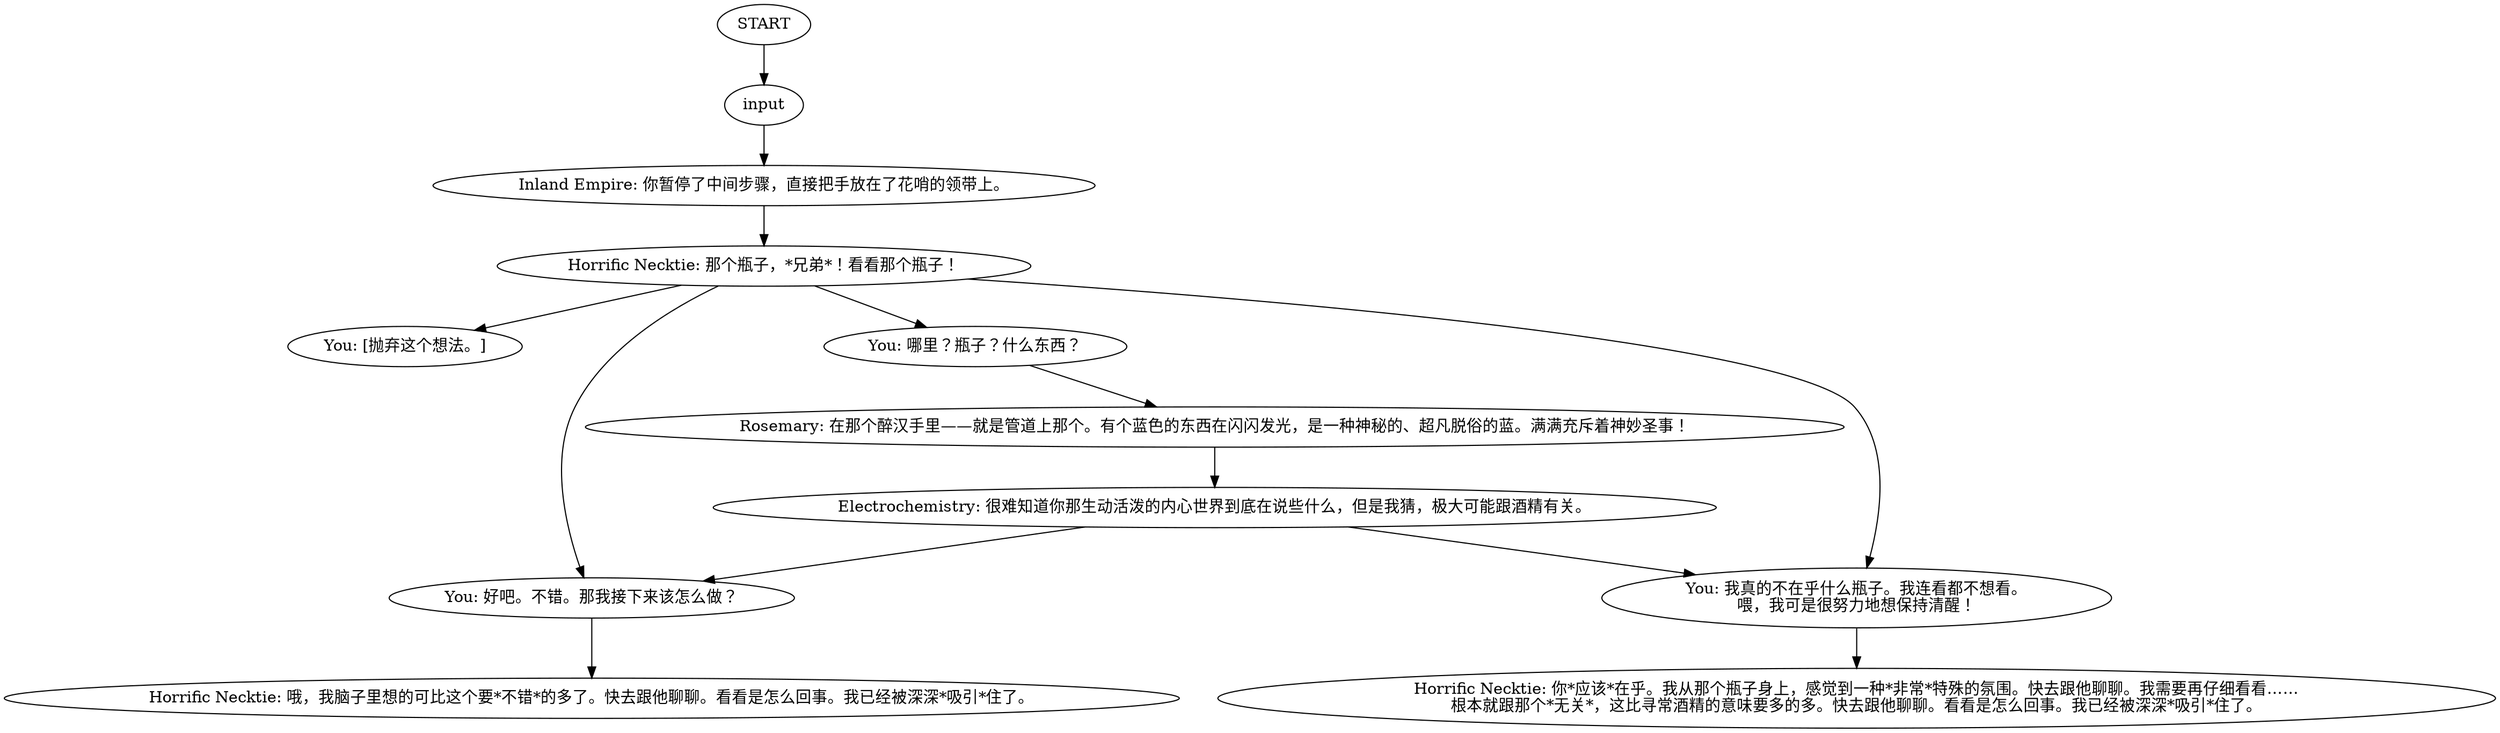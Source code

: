 # VILLAGE ORB / spirit necktie
# horrific necktie reacting to the bottle and urging you to buy it because otherwise buying the medicial spirit lacks foreshadowing and is too missable.
# ==================================================
digraph G {
	  0 [label="START"];
	  1 [label="input"];
	  2 [label="You: [抛弃这个想法。]"];
	  3 [label="Horrific Necktie: 那个瓶子，*兄弟*！看看那个瓶子！"];
	  5 [label="Inland Empire: 你暂停了中间步骤，直接把手放在了花哨的领带上。"];
	  6 [label="You: 好吧。不错。那我接下来该怎么做？"];
	  7 [label="You: 哪里？瓶子？什么东西？"];
	  8 [label="Horrific Necktie: 你*应该*在乎。我从那个瓶子身上，感觉到一种*非常*特殊的氛围。快去跟他聊聊。我需要再仔细看看……\n根本就跟那个*无关*，这比寻常酒精的意味要多的多。快去跟他聊聊。看看是怎么回事。我已经被深深*吸引*住了。"];
	  9 [label="Electrochemistry: 很难知道你那生动活泼的内心世界到底在说些什么，但是我猜，极大可能跟酒精有关。"];
	  10 [label="You: 我真的不在乎什么瓶子。我连看都不想看。\n喂，我可是很努力地想保持清醒！"];
	  11 [label="Rosemary: 在那个醉汉手里——就是管道上那个。有个蓝色的东西在闪闪发光，是一种神秘的、超凡脱俗的蓝。满满充斥着神妙圣事！"];
	  12 [label="Horrific Necktie: 哦，我脑子里想的可比这个要*不错*的多了。快去跟他聊聊。看看是怎么回事。我已经被深深*吸引*住了。"];
	  0 -> 1
	  1 -> 5
	  3 -> 10
	  3 -> 2
	  3 -> 6
	  3 -> 7
	  5 -> 3
	  6 -> 12
	  7 -> 11
	  9 -> 10
	  9 -> 6
	  10 -> 8
	  11 -> 9
}


